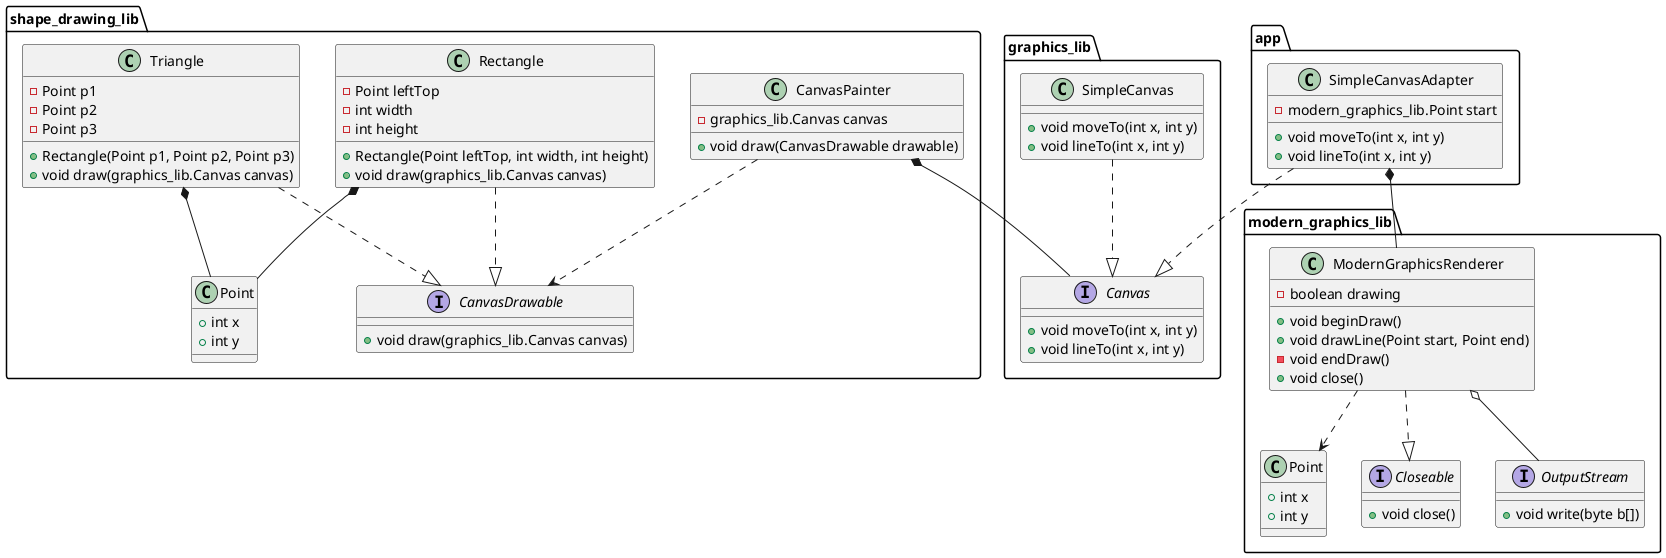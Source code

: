 @startuml

namespace graphics_lib {

interface Canvas {
+ void moveTo(int x, int y)
+ void lineTo(int x, int y)
}

class SimpleCanvas {
+ void moveTo(int x, int y)
+ void lineTo(int x, int y)
}

SimpleCanvas ..|> Canvas

}

namespace shape_drawing_lib {

interface CanvasDrawable {
+ void draw(graphics_lib.Canvas canvas)
}

CanvasPainter ..> CanvasDrawable
CanvasPainter *-- graphics_lib.Canvas

class CanvasPainter {
- graphics_lib.Canvas canvas
+ void draw(CanvasDrawable drawable)
}

class Point {
+ int x
+ int y
}

Rectangle *-- Point
Rectangle ..|> CanvasDrawable

class Rectangle {
- Point leftTop
- int width
- int height
+ Rectangle(Point leftTop, int width, int height)
+ void draw(graphics_lib.Canvas canvas)
}

Triangle *-- Point
Triangle ..|> CanvasDrawable

class Triangle {
- Point p1
- Point p2
- Point p3
+ Rectangle(Point p1, Point p2, Point p3)
+ void draw(graphics_lib.Canvas canvas)
}

}

namespace modern_graphics_lib {

class Point {
+ int x
+ int y
}

interface Closeable {
+ void close()
}

interface OutputStream {
+ void write(byte b[])
}

ModernGraphicsRenderer ..|> Closeable
ModernGraphicsRenderer o-- OutputStream
ModernGraphicsRenderer ..> Point

class ModernGraphicsRenderer {
- boolean drawing
+ void beginDraw()
+ void drawLine(Point start, Point end)
- void endDraw()
+ void close()
}

}

namespace app {

SimpleCanvasAdapter ..|> graphics_lib.Canvas
SimpleCanvasAdapter *-- modern_graphics_lib.ModernGraphicsRenderer

class SimpleCanvasAdapter {
- modern_graphics_lib.Point start
+ void moveTo(int x, int y)
+ void lineTo(int x, int y)
}

}

@enduml
